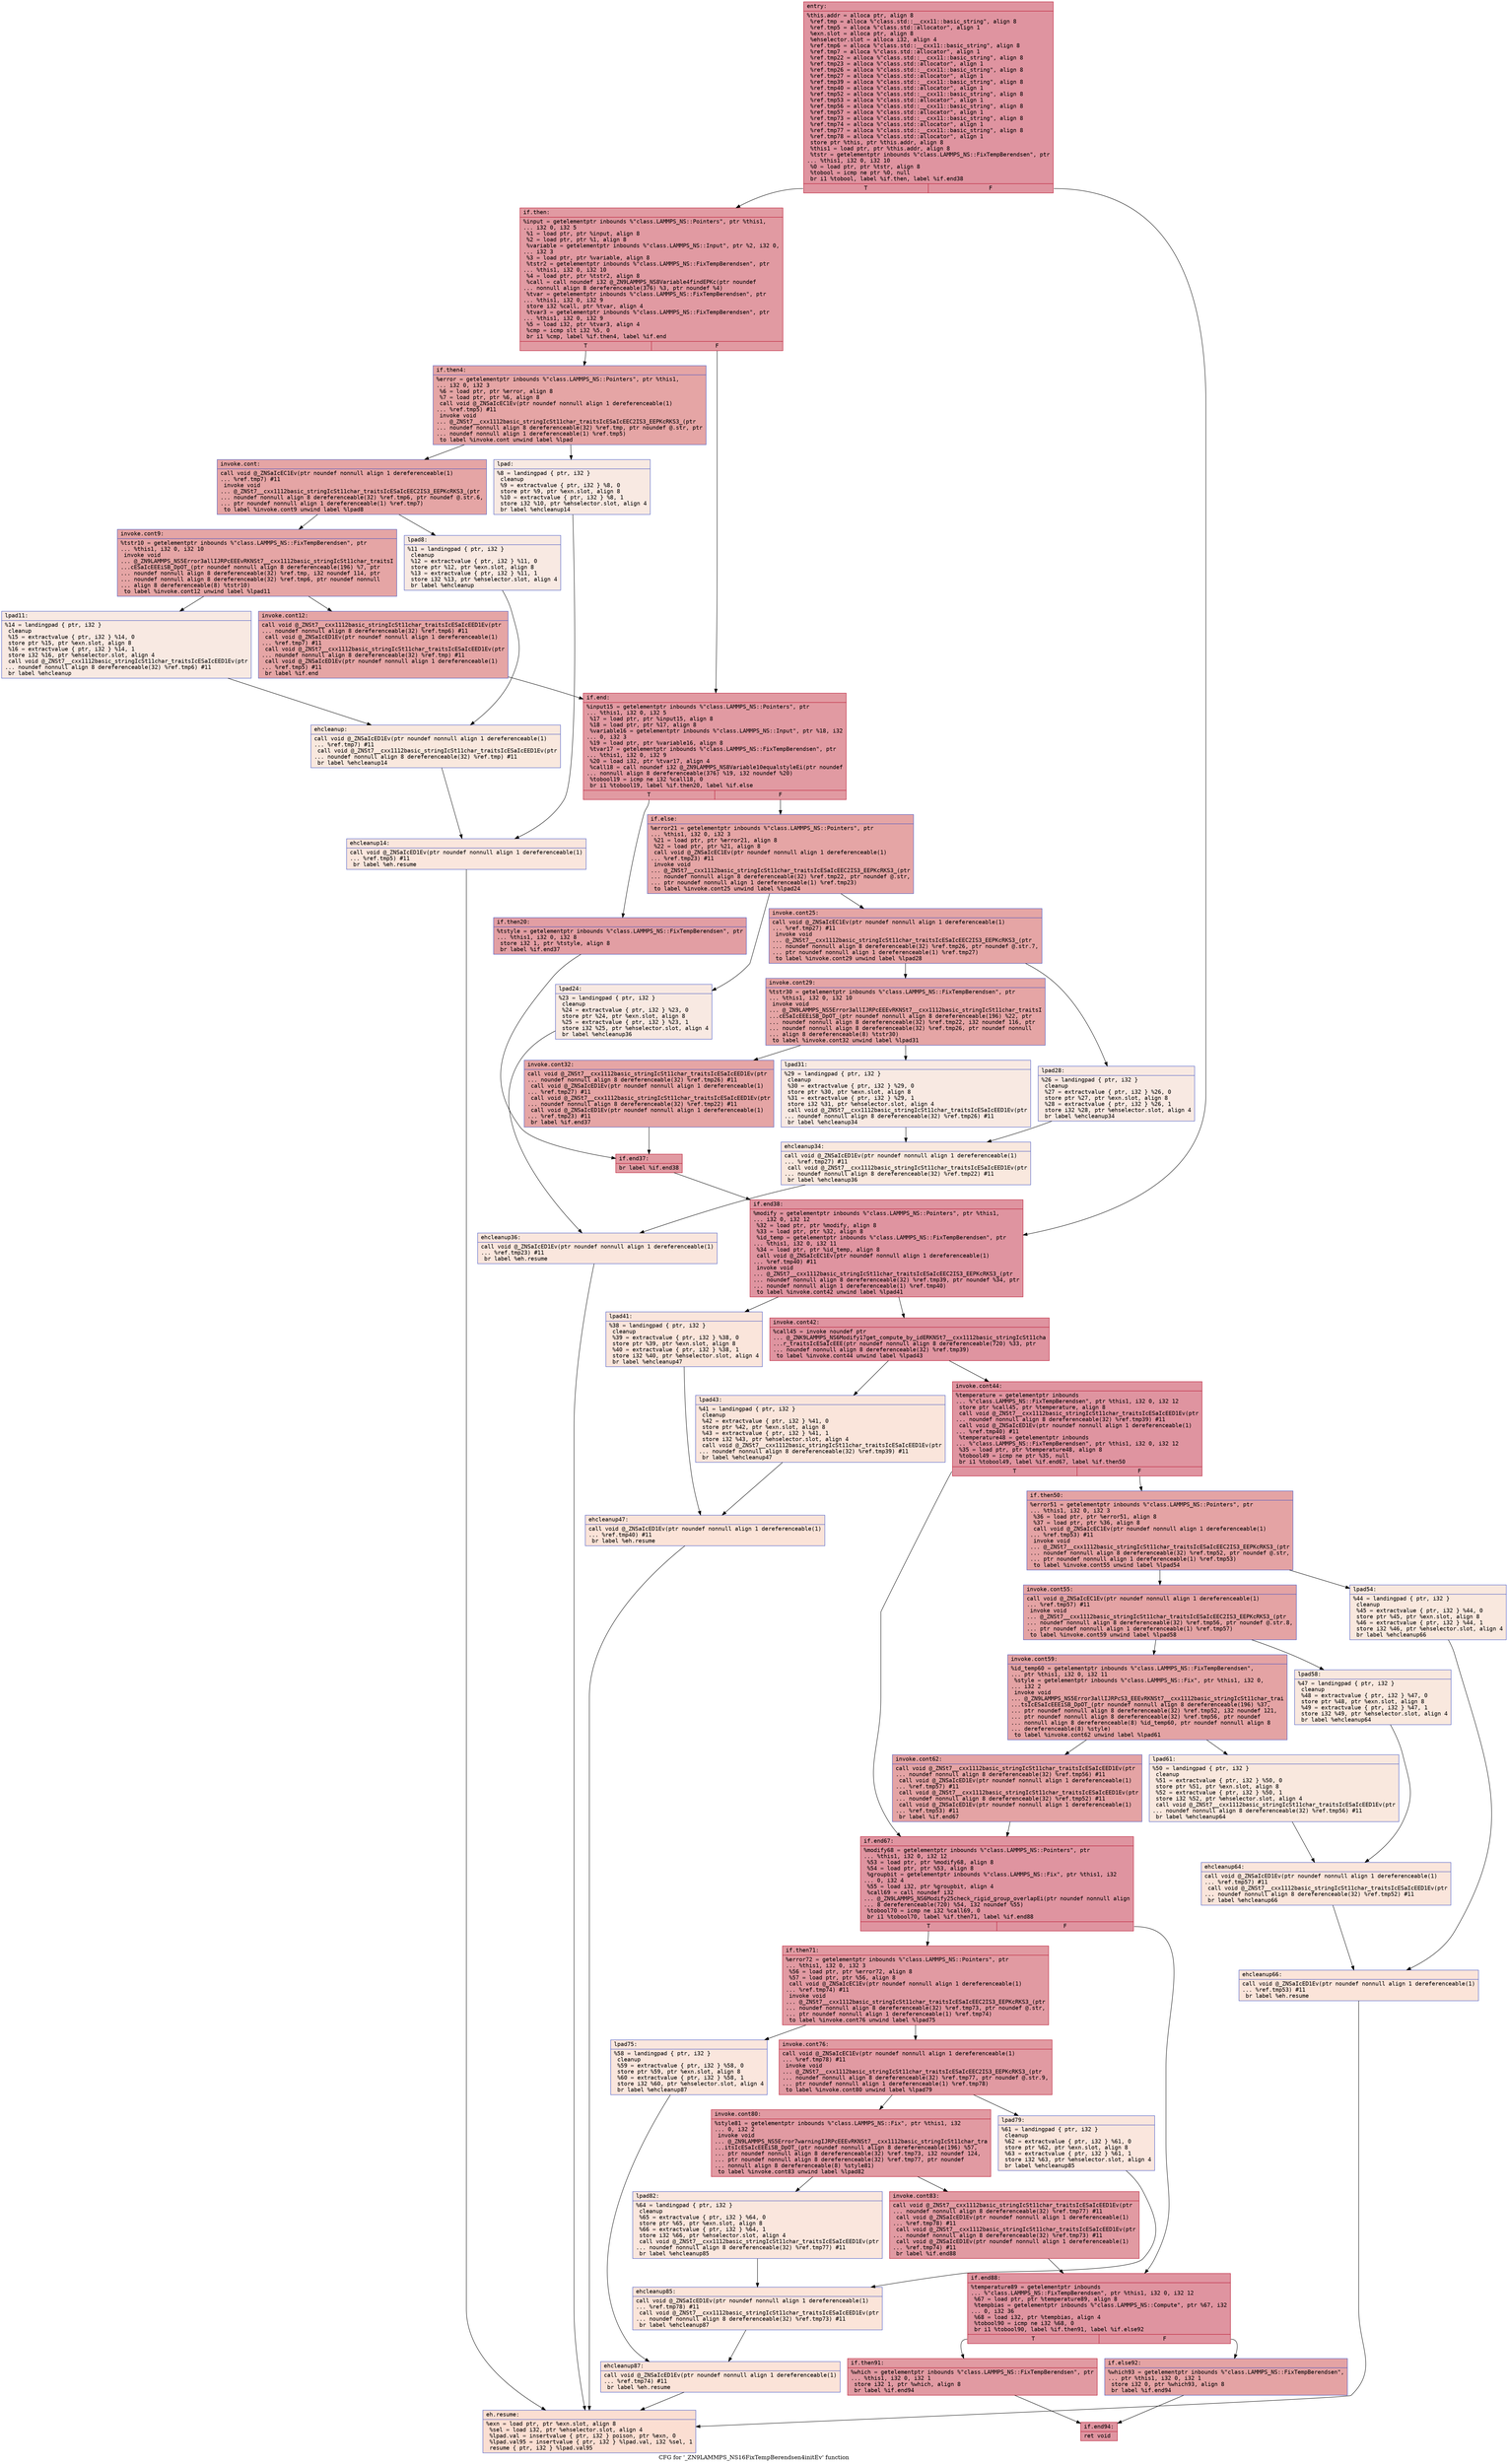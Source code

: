 digraph "CFG for '_ZN9LAMMPS_NS16FixTempBerendsen4initEv' function" {
	label="CFG for '_ZN9LAMMPS_NS16FixTempBerendsen4initEv' function";

	Node0x55e2c508ed20 [shape=record,color="#b70d28ff", style=filled, fillcolor="#b70d2870" fontname="Courier",label="{entry:\l|  %this.addr = alloca ptr, align 8\l  %ref.tmp = alloca %\"class.std::__cxx11::basic_string\", align 8\l  %ref.tmp5 = alloca %\"class.std::allocator\", align 1\l  %exn.slot = alloca ptr, align 8\l  %ehselector.slot = alloca i32, align 4\l  %ref.tmp6 = alloca %\"class.std::__cxx11::basic_string\", align 8\l  %ref.tmp7 = alloca %\"class.std::allocator\", align 1\l  %ref.tmp22 = alloca %\"class.std::__cxx11::basic_string\", align 8\l  %ref.tmp23 = alloca %\"class.std::allocator\", align 1\l  %ref.tmp26 = alloca %\"class.std::__cxx11::basic_string\", align 8\l  %ref.tmp27 = alloca %\"class.std::allocator\", align 1\l  %ref.tmp39 = alloca %\"class.std::__cxx11::basic_string\", align 8\l  %ref.tmp40 = alloca %\"class.std::allocator\", align 1\l  %ref.tmp52 = alloca %\"class.std::__cxx11::basic_string\", align 8\l  %ref.tmp53 = alloca %\"class.std::allocator\", align 1\l  %ref.tmp56 = alloca %\"class.std::__cxx11::basic_string\", align 8\l  %ref.tmp57 = alloca %\"class.std::allocator\", align 1\l  %ref.tmp73 = alloca %\"class.std::__cxx11::basic_string\", align 8\l  %ref.tmp74 = alloca %\"class.std::allocator\", align 1\l  %ref.tmp77 = alloca %\"class.std::__cxx11::basic_string\", align 8\l  %ref.tmp78 = alloca %\"class.std::allocator\", align 1\l  store ptr %this, ptr %this.addr, align 8\l  %this1 = load ptr, ptr %this.addr, align 8\l  %tstr = getelementptr inbounds %\"class.LAMMPS_NS::FixTempBerendsen\", ptr\l... %this1, i32 0, i32 10\l  %0 = load ptr, ptr %tstr, align 8\l  %tobool = icmp ne ptr %0, null\l  br i1 %tobool, label %if.then, label %if.end38\l|{<s0>T|<s1>F}}"];
	Node0x55e2c508ed20:s0 -> Node0x55e2c508f520[tooltip="entry -> if.then\nProbability 62.50%" ];
	Node0x55e2c508ed20:s1 -> Node0x55e2c50901b0[tooltip="entry -> if.end38\nProbability 37.50%" ];
	Node0x55e2c508f520 [shape=record,color="#b70d28ff", style=filled, fillcolor="#bb1b2c70" fontname="Courier",label="{if.then:\l|  %input = getelementptr inbounds %\"class.LAMMPS_NS::Pointers\", ptr %this1,\l... i32 0, i32 5\l  %1 = load ptr, ptr %input, align 8\l  %2 = load ptr, ptr %1, align 8\l  %variable = getelementptr inbounds %\"class.LAMMPS_NS::Input\", ptr %2, i32 0,\l... i32 3\l  %3 = load ptr, ptr %variable, align 8\l  %tstr2 = getelementptr inbounds %\"class.LAMMPS_NS::FixTempBerendsen\", ptr\l... %this1, i32 0, i32 10\l  %4 = load ptr, ptr %tstr2, align 8\l  %call = call noundef i32 @_ZN9LAMMPS_NS8Variable4findEPKc(ptr noundef\l... nonnull align 8 dereferenceable(376) %3, ptr noundef %4)\l  %tvar = getelementptr inbounds %\"class.LAMMPS_NS::FixTempBerendsen\", ptr\l... %this1, i32 0, i32 9\l  store i32 %call, ptr %tvar, align 4\l  %tvar3 = getelementptr inbounds %\"class.LAMMPS_NS::FixTempBerendsen\", ptr\l... %this1, i32 0, i32 9\l  %5 = load i32, ptr %tvar3, align 4\l  %cmp = icmp slt i32 %5, 0\l  br i1 %cmp, label %if.then4, label %if.end\l|{<s0>T|<s1>F}}"];
	Node0x55e2c508f520:s0 -> Node0x55e2c5091cf0[tooltip="if.then -> if.then4\nProbability 37.50%" ];
	Node0x55e2c508f520:s1 -> Node0x55e2c5091d70[tooltip="if.then -> if.end\nProbability 62.50%" ];
	Node0x55e2c5091cf0 [shape=record,color="#3d50c3ff", style=filled, fillcolor="#c5333470" fontname="Courier",label="{if.then4:\l|  %error = getelementptr inbounds %\"class.LAMMPS_NS::Pointers\", ptr %this1,\l... i32 0, i32 3\l  %6 = load ptr, ptr %error, align 8\l  %7 = load ptr, ptr %6, align 8\l  call void @_ZNSaIcEC1Ev(ptr noundef nonnull align 1 dereferenceable(1)\l... %ref.tmp5) #11\l  invoke void\l... @_ZNSt7__cxx1112basic_stringIcSt11char_traitsIcESaIcEEC2IS3_EEPKcRKS3_(ptr\l... noundef nonnull align 8 dereferenceable(32) %ref.tmp, ptr noundef @.str, ptr\l... noundef nonnull align 1 dereferenceable(1) %ref.tmp5)\l          to label %invoke.cont unwind label %lpad\l}"];
	Node0x55e2c5091cf0 -> Node0x55e2c50921f0[tooltip="if.then4 -> invoke.cont\nProbability 100.00%" ];
	Node0x55e2c5091cf0 -> Node0x55e2c5092270[tooltip="if.then4 -> lpad\nProbability 0.00%" ];
	Node0x55e2c50921f0 [shape=record,color="#3d50c3ff", style=filled, fillcolor="#c5333470" fontname="Courier",label="{invoke.cont:\l|  call void @_ZNSaIcEC1Ev(ptr noundef nonnull align 1 dereferenceable(1)\l... %ref.tmp7) #11\l  invoke void\l... @_ZNSt7__cxx1112basic_stringIcSt11char_traitsIcESaIcEEC2IS3_EEPKcRKS3_(ptr\l... noundef nonnull align 8 dereferenceable(32) %ref.tmp6, ptr noundef @.str.6,\l... ptr noundef nonnull align 1 dereferenceable(1) %ref.tmp7)\l          to label %invoke.cont9 unwind label %lpad8\l}"];
	Node0x55e2c50921f0 -> Node0x55e2c5092590[tooltip="invoke.cont -> invoke.cont9\nProbability 100.00%" ];
	Node0x55e2c50921f0 -> Node0x55e2c50925e0[tooltip="invoke.cont -> lpad8\nProbability 0.00%" ];
	Node0x55e2c5092590 [shape=record,color="#3d50c3ff", style=filled, fillcolor="#c5333470" fontname="Courier",label="{invoke.cont9:\l|  %tstr10 = getelementptr inbounds %\"class.LAMMPS_NS::FixTempBerendsen\", ptr\l... %this1, i32 0, i32 10\l  invoke void\l... @_ZN9LAMMPS_NS5Error3allIJRPcEEEvRKNSt7__cxx1112basic_stringIcSt11char_traitsI\l...cESaIcEEEiSB_DpOT_(ptr noundef nonnull align 8 dereferenceable(196) %7, ptr\l... noundef nonnull align 8 dereferenceable(32) %ref.tmp, i32 noundef 114, ptr\l... noundef nonnull align 8 dereferenceable(32) %ref.tmp6, ptr noundef nonnull\l... align 8 dereferenceable(8) %tstr10)\l          to label %invoke.cont12 unwind label %lpad11\l}"];
	Node0x55e2c5092590 -> Node0x55e2c5092540[tooltip="invoke.cont9 -> invoke.cont12\nProbability 100.00%" ];
	Node0x55e2c5092590 -> Node0x55e2c5092970[tooltip="invoke.cont9 -> lpad11\nProbability 0.00%" ];
	Node0x55e2c5092540 [shape=record,color="#3d50c3ff", style=filled, fillcolor="#c5333470" fontname="Courier",label="{invoke.cont12:\l|  call void @_ZNSt7__cxx1112basic_stringIcSt11char_traitsIcESaIcEED1Ev(ptr\l... noundef nonnull align 8 dereferenceable(32) %ref.tmp6) #11\l  call void @_ZNSaIcED1Ev(ptr noundef nonnull align 1 dereferenceable(1)\l... %ref.tmp7) #11\l  call void @_ZNSt7__cxx1112basic_stringIcSt11char_traitsIcESaIcEED1Ev(ptr\l... noundef nonnull align 8 dereferenceable(32) %ref.tmp) #11\l  call void @_ZNSaIcED1Ev(ptr noundef nonnull align 1 dereferenceable(1)\l... %ref.tmp5) #11\l  br label %if.end\l}"];
	Node0x55e2c5092540 -> Node0x55e2c5091d70[tooltip="invoke.cont12 -> if.end\nProbability 100.00%" ];
	Node0x55e2c5092270 [shape=record,color="#3d50c3ff", style=filled, fillcolor="#efcebd70" fontname="Courier",label="{lpad:\l|  %8 = landingpad \{ ptr, i32 \}\l          cleanup\l  %9 = extractvalue \{ ptr, i32 \} %8, 0\l  store ptr %9, ptr %exn.slot, align 8\l  %10 = extractvalue \{ ptr, i32 \} %8, 1\l  store i32 %10, ptr %ehselector.slot, align 4\l  br label %ehcleanup14\l}"];
	Node0x55e2c5092270 -> Node0x55e2c5093410[tooltip="lpad -> ehcleanup14\nProbability 100.00%" ];
	Node0x55e2c50925e0 [shape=record,color="#3d50c3ff", style=filled, fillcolor="#efcebd70" fontname="Courier",label="{lpad8:\l|  %11 = landingpad \{ ptr, i32 \}\l          cleanup\l  %12 = extractvalue \{ ptr, i32 \} %11, 0\l  store ptr %12, ptr %exn.slot, align 8\l  %13 = extractvalue \{ ptr, i32 \} %11, 1\l  store i32 %13, ptr %ehselector.slot, align 4\l  br label %ehcleanup\l}"];
	Node0x55e2c50925e0 -> Node0x55e2c5093780[tooltip="lpad8 -> ehcleanup\nProbability 100.00%" ];
	Node0x55e2c5092970 [shape=record,color="#3d50c3ff", style=filled, fillcolor="#efcebd70" fontname="Courier",label="{lpad11:\l|  %14 = landingpad \{ ptr, i32 \}\l          cleanup\l  %15 = extractvalue \{ ptr, i32 \} %14, 0\l  store ptr %15, ptr %exn.slot, align 8\l  %16 = extractvalue \{ ptr, i32 \} %14, 1\l  store i32 %16, ptr %ehselector.slot, align 4\l  call void @_ZNSt7__cxx1112basic_stringIcSt11char_traitsIcESaIcEED1Ev(ptr\l... noundef nonnull align 8 dereferenceable(32) %ref.tmp6) #11\l  br label %ehcleanup\l}"];
	Node0x55e2c5092970 -> Node0x55e2c5093780[tooltip="lpad11 -> ehcleanup\nProbability 100.00%" ];
	Node0x55e2c5093780 [shape=record,color="#3d50c3ff", style=filled, fillcolor="#f2cab570" fontname="Courier",label="{ehcleanup:\l|  call void @_ZNSaIcED1Ev(ptr noundef nonnull align 1 dereferenceable(1)\l... %ref.tmp7) #11\l  call void @_ZNSt7__cxx1112basic_stringIcSt11char_traitsIcESaIcEED1Ev(ptr\l... noundef nonnull align 8 dereferenceable(32) %ref.tmp) #11\l  br label %ehcleanup14\l}"];
	Node0x55e2c5093780 -> Node0x55e2c5093410[tooltip="ehcleanup -> ehcleanup14\nProbability 100.00%" ];
	Node0x55e2c5093410 [shape=record,color="#3d50c3ff", style=filled, fillcolor="#f3c7b170" fontname="Courier",label="{ehcleanup14:\l|  call void @_ZNSaIcED1Ev(ptr noundef nonnull align 1 dereferenceable(1)\l... %ref.tmp5) #11\l  br label %eh.resume\l}"];
	Node0x55e2c5093410 -> Node0x55e2c5094090[tooltip="ehcleanup14 -> eh.resume\nProbability 100.00%" ];
	Node0x55e2c5091d70 [shape=record,color="#b70d28ff", style=filled, fillcolor="#bb1b2c70" fontname="Courier",label="{if.end:\l|  %input15 = getelementptr inbounds %\"class.LAMMPS_NS::Pointers\", ptr\l... %this1, i32 0, i32 5\l  %17 = load ptr, ptr %input15, align 8\l  %18 = load ptr, ptr %17, align 8\l  %variable16 = getelementptr inbounds %\"class.LAMMPS_NS::Input\", ptr %18, i32\l... 0, i32 3\l  %19 = load ptr, ptr %variable16, align 8\l  %tvar17 = getelementptr inbounds %\"class.LAMMPS_NS::FixTempBerendsen\", ptr\l... %this1, i32 0, i32 9\l  %20 = load i32, ptr %tvar17, align 4\l  %call18 = call noundef i32 @_ZN9LAMMPS_NS8Variable10equalstyleEi(ptr noundef\l... nonnull align 8 dereferenceable(376) %19, i32 noundef %20)\l  %tobool19 = icmp ne i32 %call18, 0\l  br i1 %tobool19, label %if.then20, label %if.else\l|{<s0>T|<s1>F}}"];
	Node0x55e2c5091d70:s0 -> Node0x55e2c5094ec0[tooltip="if.end -> if.then20\nProbability 62.50%" ];
	Node0x55e2c5091d70:s1 -> Node0x55e2c5094f40[tooltip="if.end -> if.else\nProbability 37.50%" ];
	Node0x55e2c5094ec0 [shape=record,color="#3d50c3ff", style=filled, fillcolor="#be242e70" fontname="Courier",label="{if.then20:\l|  %tstyle = getelementptr inbounds %\"class.LAMMPS_NS::FixTempBerendsen\", ptr\l... %this1, i32 0, i32 8\l  store i32 1, ptr %tstyle, align 8\l  br label %if.end37\l}"];
	Node0x55e2c5094ec0 -> Node0x55e2c5095220[tooltip="if.then20 -> if.end37\nProbability 100.00%" ];
	Node0x55e2c5094f40 [shape=record,color="#3d50c3ff", style=filled, fillcolor="#c5333470" fontname="Courier",label="{if.else:\l|  %error21 = getelementptr inbounds %\"class.LAMMPS_NS::Pointers\", ptr\l... %this1, i32 0, i32 3\l  %21 = load ptr, ptr %error21, align 8\l  %22 = load ptr, ptr %21, align 8\l  call void @_ZNSaIcEC1Ev(ptr noundef nonnull align 1 dereferenceable(1)\l... %ref.tmp23) #11\l  invoke void\l... @_ZNSt7__cxx1112basic_stringIcSt11char_traitsIcESaIcEEC2IS3_EEPKcRKS3_(ptr\l... noundef nonnull align 8 dereferenceable(32) %ref.tmp22, ptr noundef @.str,\l... ptr noundef nonnull align 1 dereferenceable(1) %ref.tmp23)\l          to label %invoke.cont25 unwind label %lpad24\l}"];
	Node0x55e2c5094f40 -> Node0x55e2c5095670[tooltip="if.else -> invoke.cont25\nProbability 100.00%" ];
	Node0x55e2c5094f40 -> Node0x55e2c50956f0[tooltip="if.else -> lpad24\nProbability 0.00%" ];
	Node0x55e2c5095670 [shape=record,color="#3d50c3ff", style=filled, fillcolor="#c5333470" fontname="Courier",label="{invoke.cont25:\l|  call void @_ZNSaIcEC1Ev(ptr noundef nonnull align 1 dereferenceable(1)\l... %ref.tmp27) #11\l  invoke void\l... @_ZNSt7__cxx1112basic_stringIcSt11char_traitsIcESaIcEEC2IS3_EEPKcRKS3_(ptr\l... noundef nonnull align 8 dereferenceable(32) %ref.tmp26, ptr noundef @.str.7,\l... ptr noundef nonnull align 1 dereferenceable(1) %ref.tmp27)\l          to label %invoke.cont29 unwind label %lpad28\l}"];
	Node0x55e2c5095670 -> Node0x55e2c5095a70[tooltip="invoke.cont25 -> invoke.cont29\nProbability 100.00%" ];
	Node0x55e2c5095670 -> Node0x55e2c5095ac0[tooltip="invoke.cont25 -> lpad28\nProbability 0.00%" ];
	Node0x55e2c5095a70 [shape=record,color="#3d50c3ff", style=filled, fillcolor="#c5333470" fontname="Courier",label="{invoke.cont29:\l|  %tstr30 = getelementptr inbounds %\"class.LAMMPS_NS::FixTempBerendsen\", ptr\l... %this1, i32 0, i32 10\l  invoke void\l... @_ZN9LAMMPS_NS5Error3allIJRPcEEEvRKNSt7__cxx1112basic_stringIcSt11char_traitsI\l...cESaIcEEEiSB_DpOT_(ptr noundef nonnull align 8 dereferenceable(196) %22, ptr\l... noundef nonnull align 8 dereferenceable(32) %ref.tmp22, i32 noundef 116, ptr\l... noundef nonnull align 8 dereferenceable(32) %ref.tmp26, ptr noundef nonnull\l... align 8 dereferenceable(8) %tstr30)\l          to label %invoke.cont32 unwind label %lpad31\l}"];
	Node0x55e2c5095a70 -> Node0x55e2c5095a20[tooltip="invoke.cont29 -> invoke.cont32\nProbability 100.00%" ];
	Node0x55e2c5095a70 -> Node0x55e2c5095eb0[tooltip="invoke.cont29 -> lpad31\nProbability 0.00%" ];
	Node0x55e2c5095a20 [shape=record,color="#3d50c3ff", style=filled, fillcolor="#c5333470" fontname="Courier",label="{invoke.cont32:\l|  call void @_ZNSt7__cxx1112basic_stringIcSt11char_traitsIcESaIcEED1Ev(ptr\l... noundef nonnull align 8 dereferenceable(32) %ref.tmp26) #11\l  call void @_ZNSaIcED1Ev(ptr noundef nonnull align 1 dereferenceable(1)\l... %ref.tmp27) #11\l  call void @_ZNSt7__cxx1112basic_stringIcSt11char_traitsIcESaIcEED1Ev(ptr\l... noundef nonnull align 8 dereferenceable(32) %ref.tmp22) #11\l  call void @_ZNSaIcED1Ev(ptr noundef nonnull align 1 dereferenceable(1)\l... %ref.tmp23) #11\l  br label %if.end37\l}"];
	Node0x55e2c5095a20 -> Node0x55e2c5095220[tooltip="invoke.cont32 -> if.end37\nProbability 100.00%" ];
	Node0x55e2c50956f0 [shape=record,color="#3d50c3ff", style=filled, fillcolor="#efcebd70" fontname="Courier",label="{lpad24:\l|  %23 = landingpad \{ ptr, i32 \}\l          cleanup\l  %24 = extractvalue \{ ptr, i32 \} %23, 0\l  store ptr %24, ptr %exn.slot, align 8\l  %25 = extractvalue \{ ptr, i32 \} %23, 1\l  store i32 %25, ptr %ehselector.slot, align 4\l  br label %ehcleanup36\l}"];
	Node0x55e2c50956f0 -> Node0x55e2c5096870[tooltip="lpad24 -> ehcleanup36\nProbability 100.00%" ];
	Node0x55e2c5095ac0 [shape=record,color="#3d50c3ff", style=filled, fillcolor="#efcebd70" fontname="Courier",label="{lpad28:\l|  %26 = landingpad \{ ptr, i32 \}\l          cleanup\l  %27 = extractvalue \{ ptr, i32 \} %26, 0\l  store ptr %27, ptr %exn.slot, align 8\l  %28 = extractvalue \{ ptr, i32 \} %26, 1\l  store i32 %28, ptr %ehselector.slot, align 4\l  br label %ehcleanup34\l}"];
	Node0x55e2c5095ac0 -> Node0x55e2c5096b70[tooltip="lpad28 -> ehcleanup34\nProbability 100.00%" ];
	Node0x55e2c5095eb0 [shape=record,color="#3d50c3ff", style=filled, fillcolor="#efcebd70" fontname="Courier",label="{lpad31:\l|  %29 = landingpad \{ ptr, i32 \}\l          cleanup\l  %30 = extractvalue \{ ptr, i32 \} %29, 0\l  store ptr %30, ptr %exn.slot, align 8\l  %31 = extractvalue \{ ptr, i32 \} %29, 1\l  store i32 %31, ptr %ehselector.slot, align 4\l  call void @_ZNSt7__cxx1112basic_stringIcSt11char_traitsIcESaIcEED1Ev(ptr\l... noundef nonnull align 8 dereferenceable(32) %ref.tmp26) #11\l  br label %ehcleanup34\l}"];
	Node0x55e2c5095eb0 -> Node0x55e2c5096b70[tooltip="lpad31 -> ehcleanup34\nProbability 100.00%" ];
	Node0x55e2c5096b70 [shape=record,color="#3d50c3ff", style=filled, fillcolor="#f2cab570" fontname="Courier",label="{ehcleanup34:\l|  call void @_ZNSaIcED1Ev(ptr noundef nonnull align 1 dereferenceable(1)\l... %ref.tmp27) #11\l  call void @_ZNSt7__cxx1112basic_stringIcSt11char_traitsIcESaIcEED1Ev(ptr\l... noundef nonnull align 8 dereferenceable(32) %ref.tmp22) #11\l  br label %ehcleanup36\l}"];
	Node0x55e2c5096b70 -> Node0x55e2c5096870[tooltip="ehcleanup34 -> ehcleanup36\nProbability 100.00%" ];
	Node0x55e2c5096870 [shape=record,color="#3d50c3ff", style=filled, fillcolor="#f3c7b170" fontname="Courier",label="{ehcleanup36:\l|  call void @_ZNSaIcED1Ev(ptr noundef nonnull align 1 dereferenceable(1)\l... %ref.tmp23) #11\l  br label %eh.resume\l}"];
	Node0x55e2c5096870 -> Node0x55e2c5094090[tooltip="ehcleanup36 -> eh.resume\nProbability 100.00%" ];
	Node0x55e2c5095220 [shape=record,color="#b70d28ff", style=filled, fillcolor="#bb1b2c70" fontname="Courier",label="{if.end37:\l|  br label %if.end38\l}"];
	Node0x55e2c5095220 -> Node0x55e2c50901b0[tooltip="if.end37 -> if.end38\nProbability 100.00%" ];
	Node0x55e2c50901b0 [shape=record,color="#b70d28ff", style=filled, fillcolor="#b70d2870" fontname="Courier",label="{if.end38:\l|  %modify = getelementptr inbounds %\"class.LAMMPS_NS::Pointers\", ptr %this1,\l... i32 0, i32 12\l  %32 = load ptr, ptr %modify, align 8\l  %33 = load ptr, ptr %32, align 8\l  %id_temp = getelementptr inbounds %\"class.LAMMPS_NS::FixTempBerendsen\", ptr\l... %this1, i32 0, i32 11\l  %34 = load ptr, ptr %id_temp, align 8\l  call void @_ZNSaIcEC1Ev(ptr noundef nonnull align 1 dereferenceable(1)\l... %ref.tmp40) #11\l  invoke void\l... @_ZNSt7__cxx1112basic_stringIcSt11char_traitsIcESaIcEEC2IS3_EEPKcRKS3_(ptr\l... noundef nonnull align 8 dereferenceable(32) %ref.tmp39, ptr noundef %34, ptr\l... noundef nonnull align 1 dereferenceable(1) %ref.tmp40)\l          to label %invoke.cont42 unwind label %lpad41\l}"];
	Node0x55e2c50901b0 -> Node0x55e2c5082220[tooltip="if.end38 -> invoke.cont42\nProbability 100.00%" ];
	Node0x55e2c50901b0 -> Node0x55e2c5082270[tooltip="if.end38 -> lpad41\nProbability 0.00%" ];
	Node0x55e2c5082220 [shape=record,color="#b70d28ff", style=filled, fillcolor="#b70d2870" fontname="Courier",label="{invoke.cont42:\l|  %call45 = invoke noundef ptr\l... @_ZNK9LAMMPS_NS6Modify17get_compute_by_idERKNSt7__cxx1112basic_stringIcSt11cha\l...r_traitsIcESaIcEEE(ptr noundef nonnull align 8 dereferenceable(720) %33, ptr\l... noundef nonnull align 8 dereferenceable(32) %ref.tmp39)\l          to label %invoke.cont44 unwind label %lpad43\l}"];
	Node0x55e2c5082220 -> Node0x55e2c50821d0[tooltip="invoke.cont42 -> invoke.cont44\nProbability 100.00%" ];
	Node0x55e2c5082220 -> Node0x55e2c5082510[tooltip="invoke.cont42 -> lpad43\nProbability 0.00%" ];
	Node0x55e2c50821d0 [shape=record,color="#b70d28ff", style=filled, fillcolor="#b70d2870" fontname="Courier",label="{invoke.cont44:\l|  %temperature = getelementptr inbounds\l... %\"class.LAMMPS_NS::FixTempBerendsen\", ptr %this1, i32 0, i32 12\l  store ptr %call45, ptr %temperature, align 8\l  call void @_ZNSt7__cxx1112basic_stringIcSt11char_traitsIcESaIcEED1Ev(ptr\l... noundef nonnull align 8 dereferenceable(32) %ref.tmp39) #11\l  call void @_ZNSaIcED1Ev(ptr noundef nonnull align 1 dereferenceable(1)\l... %ref.tmp40) #11\l  %temperature48 = getelementptr inbounds\l... %\"class.LAMMPS_NS::FixTempBerendsen\", ptr %this1, i32 0, i32 12\l  %35 = load ptr, ptr %temperature48, align 8\l  %tobool49 = icmp ne ptr %35, null\l  br i1 %tobool49, label %if.end67, label %if.then50\l|{<s0>T|<s1>F}}"];
	Node0x55e2c50821d0:s0 -> Node0x55e2c5082da0[tooltip="invoke.cont44 -> if.end67\nProbability 62.50%" ];
	Node0x55e2c50821d0:s1 -> Node0x55e2c5082e20[tooltip="invoke.cont44 -> if.then50\nProbability 37.50%" ];
	Node0x55e2c5082e20 [shape=record,color="#3d50c3ff", style=filled, fillcolor="#c32e3170" fontname="Courier",label="{if.then50:\l|  %error51 = getelementptr inbounds %\"class.LAMMPS_NS::Pointers\", ptr\l... %this1, i32 0, i32 3\l  %36 = load ptr, ptr %error51, align 8\l  %37 = load ptr, ptr %36, align 8\l  call void @_ZNSaIcEC1Ev(ptr noundef nonnull align 1 dereferenceable(1)\l... %ref.tmp53) #11\l  invoke void\l... @_ZNSt7__cxx1112basic_stringIcSt11char_traitsIcESaIcEEC2IS3_EEPKcRKS3_(ptr\l... noundef nonnull align 8 dereferenceable(32) %ref.tmp52, ptr noundef @.str,\l... ptr noundef nonnull align 1 dereferenceable(1) %ref.tmp53)\l          to label %invoke.cont55 unwind label %lpad54\l}"];
	Node0x55e2c5082e20 -> Node0x55e2c50832f0[tooltip="if.then50 -> invoke.cont55\nProbability 100.00%" ];
	Node0x55e2c5082e20 -> Node0x55e2c5083370[tooltip="if.then50 -> lpad54\nProbability 0.00%" ];
	Node0x55e2c50832f0 [shape=record,color="#3d50c3ff", style=filled, fillcolor="#c32e3170" fontname="Courier",label="{invoke.cont55:\l|  call void @_ZNSaIcEC1Ev(ptr noundef nonnull align 1 dereferenceable(1)\l... %ref.tmp57) #11\l  invoke void\l... @_ZNSt7__cxx1112basic_stringIcSt11char_traitsIcESaIcEEC2IS3_EEPKcRKS3_(ptr\l... noundef nonnull align 8 dereferenceable(32) %ref.tmp56, ptr noundef @.str.8,\l... ptr noundef nonnull align 1 dereferenceable(1) %ref.tmp57)\l          to label %invoke.cont59 unwind label %lpad58\l}"];
	Node0x55e2c50832f0 -> Node0x55e2c509aed0[tooltip="invoke.cont55 -> invoke.cont59\nProbability 100.00%" ];
	Node0x55e2c50832f0 -> Node0x55e2c509af20[tooltip="invoke.cont55 -> lpad58\nProbability 0.00%" ];
	Node0x55e2c509aed0 [shape=record,color="#3d50c3ff", style=filled, fillcolor="#c32e3170" fontname="Courier",label="{invoke.cont59:\l|  %id_temp60 = getelementptr inbounds %\"class.LAMMPS_NS::FixTempBerendsen\",\l... ptr %this1, i32 0, i32 11\l  %style = getelementptr inbounds %\"class.LAMMPS_NS::Fix\", ptr %this1, i32 0,\l... i32 2\l  invoke void\l... @_ZN9LAMMPS_NS5Error3allIJRPcS3_EEEvRKNSt7__cxx1112basic_stringIcSt11char_trai\l...tsIcESaIcEEEiSB_DpOT_(ptr noundef nonnull align 8 dereferenceable(196) %37,\l... ptr noundef nonnull align 8 dereferenceable(32) %ref.tmp52, i32 noundef 121,\l... ptr noundef nonnull align 8 dereferenceable(32) %ref.tmp56, ptr noundef\l... nonnull align 8 dereferenceable(8) %id_temp60, ptr noundef nonnull align 8\l... dereferenceable(8) %style)\l          to label %invoke.cont62 unwind label %lpad61\l}"];
	Node0x55e2c509aed0 -> Node0x55e2c509ae80[tooltip="invoke.cont59 -> invoke.cont62\nProbability 100.00%" ];
	Node0x55e2c509aed0 -> Node0x55e2c509b390[tooltip="invoke.cont59 -> lpad61\nProbability 0.00%" ];
	Node0x55e2c509ae80 [shape=record,color="#3d50c3ff", style=filled, fillcolor="#c32e3170" fontname="Courier",label="{invoke.cont62:\l|  call void @_ZNSt7__cxx1112basic_stringIcSt11char_traitsIcESaIcEED1Ev(ptr\l... noundef nonnull align 8 dereferenceable(32) %ref.tmp56) #11\l  call void @_ZNSaIcED1Ev(ptr noundef nonnull align 1 dereferenceable(1)\l... %ref.tmp57) #11\l  call void @_ZNSt7__cxx1112basic_stringIcSt11char_traitsIcESaIcEED1Ev(ptr\l... noundef nonnull align 8 dereferenceable(32) %ref.tmp52) #11\l  call void @_ZNSaIcED1Ev(ptr noundef nonnull align 1 dereferenceable(1)\l... %ref.tmp53) #11\l  br label %if.end67\l}"];
	Node0x55e2c509ae80 -> Node0x55e2c5082da0[tooltip="invoke.cont62 -> if.end67\nProbability 100.00%" ];
	Node0x55e2c5082270 [shape=record,color="#3d50c3ff", style=filled, fillcolor="#f4c5ad70" fontname="Courier",label="{lpad41:\l|  %38 = landingpad \{ ptr, i32 \}\l          cleanup\l  %39 = extractvalue \{ ptr, i32 \} %38, 0\l  store ptr %39, ptr %exn.slot, align 8\l  %40 = extractvalue \{ ptr, i32 \} %38, 1\l  store i32 %40, ptr %ehselector.slot, align 4\l  br label %ehcleanup47\l}"];
	Node0x55e2c5082270 -> Node0x55e2c509be50[tooltip="lpad41 -> ehcleanup47\nProbability 100.00%" ];
	Node0x55e2c5082510 [shape=record,color="#3d50c3ff", style=filled, fillcolor="#f4c5ad70" fontname="Courier",label="{lpad43:\l|  %41 = landingpad \{ ptr, i32 \}\l          cleanup\l  %42 = extractvalue \{ ptr, i32 \} %41, 0\l  store ptr %42, ptr %exn.slot, align 8\l  %43 = extractvalue \{ ptr, i32 \} %41, 1\l  store i32 %43, ptr %ehselector.slot, align 4\l  call void @_ZNSt7__cxx1112basic_stringIcSt11char_traitsIcESaIcEED1Ev(ptr\l... noundef nonnull align 8 dereferenceable(32) %ref.tmp39) #11\l  br label %ehcleanup47\l}"];
	Node0x55e2c5082510 -> Node0x55e2c509be50[tooltip="lpad43 -> ehcleanup47\nProbability 100.00%" ];
	Node0x55e2c509be50 [shape=record,color="#3d50c3ff", style=filled, fillcolor="#f6bfa670" fontname="Courier",label="{ehcleanup47:\l|  call void @_ZNSaIcED1Ev(ptr noundef nonnull align 1 dereferenceable(1)\l... %ref.tmp40) #11\l  br label %eh.resume\l}"];
	Node0x55e2c509be50 -> Node0x55e2c5094090[tooltip="ehcleanup47 -> eh.resume\nProbability 100.00%" ];
	Node0x55e2c5083370 [shape=record,color="#3d50c3ff", style=filled, fillcolor="#f2cab570" fontname="Courier",label="{lpad54:\l|  %44 = landingpad \{ ptr, i32 \}\l          cleanup\l  %45 = extractvalue \{ ptr, i32 \} %44, 0\l  store ptr %45, ptr %exn.slot, align 8\l  %46 = extractvalue \{ ptr, i32 \} %44, 1\l  store i32 %46, ptr %ehselector.slot, align 4\l  br label %ehcleanup66\l}"];
	Node0x55e2c5083370 -> Node0x55e2c509c740[tooltip="lpad54 -> ehcleanup66\nProbability 100.00%" ];
	Node0x55e2c509af20 [shape=record,color="#3d50c3ff", style=filled, fillcolor="#f2cab570" fontname="Courier",label="{lpad58:\l|  %47 = landingpad \{ ptr, i32 \}\l          cleanup\l  %48 = extractvalue \{ ptr, i32 \} %47, 0\l  store ptr %48, ptr %exn.slot, align 8\l  %49 = extractvalue \{ ptr, i32 \} %47, 1\l  store i32 %49, ptr %ehselector.slot, align 4\l  br label %ehcleanup64\l}"];
	Node0x55e2c509af20 -> Node0x55e2c509d2c0[tooltip="lpad58 -> ehcleanup64\nProbability 100.00%" ];
	Node0x55e2c509b390 [shape=record,color="#3d50c3ff", style=filled, fillcolor="#f2cab570" fontname="Courier",label="{lpad61:\l|  %50 = landingpad \{ ptr, i32 \}\l          cleanup\l  %51 = extractvalue \{ ptr, i32 \} %50, 0\l  store ptr %51, ptr %exn.slot, align 8\l  %52 = extractvalue \{ ptr, i32 \} %50, 1\l  store i32 %52, ptr %ehselector.slot, align 4\l  call void @_ZNSt7__cxx1112basic_stringIcSt11char_traitsIcESaIcEED1Ev(ptr\l... noundef nonnull align 8 dereferenceable(32) %ref.tmp56) #11\l  br label %ehcleanup64\l}"];
	Node0x55e2c509b390 -> Node0x55e2c509d2c0[tooltip="lpad61 -> ehcleanup64\nProbability 100.00%" ];
	Node0x55e2c509d2c0 [shape=record,color="#3d50c3ff", style=filled, fillcolor="#f4c5ad70" fontname="Courier",label="{ehcleanup64:\l|  call void @_ZNSaIcED1Ev(ptr noundef nonnull align 1 dereferenceable(1)\l... %ref.tmp57) #11\l  call void @_ZNSt7__cxx1112basic_stringIcSt11char_traitsIcESaIcEED1Ev(ptr\l... noundef nonnull align 8 dereferenceable(32) %ref.tmp52) #11\l  br label %ehcleanup66\l}"];
	Node0x55e2c509d2c0 -> Node0x55e2c509c740[tooltip="ehcleanup64 -> ehcleanup66\nProbability 100.00%" ];
	Node0x55e2c509c740 [shape=record,color="#3d50c3ff", style=filled, fillcolor="#f5c1a970" fontname="Courier",label="{ehcleanup66:\l|  call void @_ZNSaIcED1Ev(ptr noundef nonnull align 1 dereferenceable(1)\l... %ref.tmp53) #11\l  br label %eh.resume\l}"];
	Node0x55e2c509c740 -> Node0x55e2c5094090[tooltip="ehcleanup66 -> eh.resume\nProbability 100.00%" ];
	Node0x55e2c5082da0 [shape=record,color="#b70d28ff", style=filled, fillcolor="#b70d2870" fontname="Courier",label="{if.end67:\l|  %modify68 = getelementptr inbounds %\"class.LAMMPS_NS::Pointers\", ptr\l... %this1, i32 0, i32 12\l  %53 = load ptr, ptr %modify68, align 8\l  %54 = load ptr, ptr %53, align 8\l  %groupbit = getelementptr inbounds %\"class.LAMMPS_NS::Fix\", ptr %this1, i32\l... 0, i32 4\l  %55 = load i32, ptr %groupbit, align 4\l  %call69 = call noundef i32\l... @_ZN9LAMMPS_NS6Modify25check_rigid_group_overlapEi(ptr noundef nonnull align\l... 8 dereferenceable(720) %54, i32 noundef %55)\l  %tobool70 = icmp ne i32 %call69, 0\l  br i1 %tobool70, label %if.then71, label %if.end88\l|{<s0>T|<s1>F}}"];
	Node0x55e2c5082da0:s0 -> Node0x55e2c509e220[tooltip="if.end67 -> if.then71\nProbability 62.50%" ];
	Node0x55e2c5082da0:s1 -> Node0x55e2c509e2a0[tooltip="if.end67 -> if.end88\nProbability 37.50%" ];
	Node0x55e2c509e220 [shape=record,color="#b70d28ff", style=filled, fillcolor="#bb1b2c70" fontname="Courier",label="{if.then71:\l|  %error72 = getelementptr inbounds %\"class.LAMMPS_NS::Pointers\", ptr\l... %this1, i32 0, i32 3\l  %56 = load ptr, ptr %error72, align 8\l  %57 = load ptr, ptr %56, align 8\l  call void @_ZNSaIcEC1Ev(ptr noundef nonnull align 1 dereferenceable(1)\l... %ref.tmp74) #11\l  invoke void\l... @_ZNSt7__cxx1112basic_stringIcSt11char_traitsIcESaIcEEC2IS3_EEPKcRKS3_(ptr\l... noundef nonnull align 8 dereferenceable(32) %ref.tmp73, ptr noundef @.str,\l... ptr noundef nonnull align 1 dereferenceable(1) %ref.tmp74)\l          to label %invoke.cont76 unwind label %lpad75\l}"];
	Node0x55e2c509e220 -> Node0x55e2c5094600[tooltip="if.then71 -> invoke.cont76\nProbability 100.00%" ];
	Node0x55e2c509e220 -> Node0x55e2c5094680[tooltip="if.then71 -> lpad75\nProbability 0.00%" ];
	Node0x55e2c5094600 [shape=record,color="#b70d28ff", style=filled, fillcolor="#bb1b2c70" fontname="Courier",label="{invoke.cont76:\l|  call void @_ZNSaIcEC1Ev(ptr noundef nonnull align 1 dereferenceable(1)\l... %ref.tmp78) #11\l  invoke void\l... @_ZNSt7__cxx1112basic_stringIcSt11char_traitsIcESaIcEEC2IS3_EEPKcRKS3_(ptr\l... noundef nonnull align 8 dereferenceable(32) %ref.tmp77, ptr noundef @.str.9,\l... ptr noundef nonnull align 1 dereferenceable(1) %ref.tmp78)\l          to label %invoke.cont80 unwind label %lpad79\l}"];
	Node0x55e2c5094600 -> Node0x55e2c509f150[tooltip="invoke.cont76 -> invoke.cont80\nProbability 100.00%" ];
	Node0x55e2c5094600 -> Node0x55e2c509f1a0[tooltip="invoke.cont76 -> lpad79\nProbability 0.00%" ];
	Node0x55e2c509f150 [shape=record,color="#b70d28ff", style=filled, fillcolor="#bb1b2c70" fontname="Courier",label="{invoke.cont80:\l|  %style81 = getelementptr inbounds %\"class.LAMMPS_NS::Fix\", ptr %this1, i32\l... 0, i32 2\l  invoke void\l... @_ZN9LAMMPS_NS5Error7warningIJRPcEEEvRKNSt7__cxx1112basic_stringIcSt11char_tra\l...itsIcESaIcEEEiSB_DpOT_(ptr noundef nonnull align 8 dereferenceable(196) %57,\l... ptr noundef nonnull align 8 dereferenceable(32) %ref.tmp73, i32 noundef 124,\l... ptr noundef nonnull align 8 dereferenceable(32) %ref.tmp77, ptr noundef\l... nonnull align 8 dereferenceable(8) %style81)\l          to label %invoke.cont83 unwind label %lpad82\l}"];
	Node0x55e2c509f150 -> Node0x55e2c509f100[tooltip="invoke.cont80 -> invoke.cont83\nProbability 100.00%" ];
	Node0x55e2c509f150 -> Node0x55e2c509f550[tooltip="invoke.cont80 -> lpad82\nProbability 0.00%" ];
	Node0x55e2c509f100 [shape=record,color="#b70d28ff", style=filled, fillcolor="#bb1b2c70" fontname="Courier",label="{invoke.cont83:\l|  call void @_ZNSt7__cxx1112basic_stringIcSt11char_traitsIcESaIcEED1Ev(ptr\l... noundef nonnull align 8 dereferenceable(32) %ref.tmp77) #11\l  call void @_ZNSaIcED1Ev(ptr noundef nonnull align 1 dereferenceable(1)\l... %ref.tmp78) #11\l  call void @_ZNSt7__cxx1112basic_stringIcSt11char_traitsIcESaIcEED1Ev(ptr\l... noundef nonnull align 8 dereferenceable(32) %ref.tmp73) #11\l  call void @_ZNSaIcED1Ev(ptr noundef nonnull align 1 dereferenceable(1)\l... %ref.tmp74) #11\l  br label %if.end88\l}"];
	Node0x55e2c509f100 -> Node0x55e2c509e2a0[tooltip="invoke.cont83 -> if.end88\nProbability 100.00%" ];
	Node0x55e2c5094680 [shape=record,color="#3d50c3ff", style=filled, fillcolor="#f3c7b170" fontname="Courier",label="{lpad75:\l|  %58 = landingpad \{ ptr, i32 \}\l          cleanup\l  %59 = extractvalue \{ ptr, i32 \} %58, 0\l  store ptr %59, ptr %exn.slot, align 8\l  %60 = extractvalue \{ ptr, i32 \} %58, 1\l  store i32 %60, ptr %ehselector.slot, align 4\l  br label %ehcleanup87\l}"];
	Node0x55e2c5094680 -> Node0x55e2c509fff0[tooltip="lpad75 -> ehcleanup87\nProbability 100.00%" ];
	Node0x55e2c509f1a0 [shape=record,color="#3d50c3ff", style=filled, fillcolor="#f3c7b170" fontname="Courier",label="{lpad79:\l|  %61 = landingpad \{ ptr, i32 \}\l          cleanup\l  %62 = extractvalue \{ ptr, i32 \} %61, 0\l  store ptr %62, ptr %exn.slot, align 8\l  %63 = extractvalue \{ ptr, i32 \} %61, 1\l  store i32 %63, ptr %ehselector.slot, align 4\l  br label %ehcleanup85\l}"];
	Node0x55e2c509f1a0 -> Node0x55e2c50a0360[tooltip="lpad79 -> ehcleanup85\nProbability 100.00%" ];
	Node0x55e2c509f550 [shape=record,color="#3d50c3ff", style=filled, fillcolor="#f3c7b170" fontname="Courier",label="{lpad82:\l|  %64 = landingpad \{ ptr, i32 \}\l          cleanup\l  %65 = extractvalue \{ ptr, i32 \} %64, 0\l  store ptr %65, ptr %exn.slot, align 8\l  %66 = extractvalue \{ ptr, i32 \} %64, 1\l  store i32 %66, ptr %ehselector.slot, align 4\l  call void @_ZNSt7__cxx1112basic_stringIcSt11char_traitsIcESaIcEED1Ev(ptr\l... noundef nonnull align 8 dereferenceable(32) %ref.tmp77) #11\l  br label %ehcleanup85\l}"];
	Node0x55e2c509f550 -> Node0x55e2c50a0360[tooltip="lpad82 -> ehcleanup85\nProbability 100.00%" ];
	Node0x55e2c50a0360 [shape=record,color="#3d50c3ff", style=filled, fillcolor="#f5c1a970" fontname="Courier",label="{ehcleanup85:\l|  call void @_ZNSaIcED1Ev(ptr noundef nonnull align 1 dereferenceable(1)\l... %ref.tmp78) #11\l  call void @_ZNSt7__cxx1112basic_stringIcSt11char_traitsIcESaIcEED1Ev(ptr\l... noundef nonnull align 8 dereferenceable(32) %ref.tmp73) #11\l  br label %ehcleanup87\l}"];
	Node0x55e2c50a0360 -> Node0x55e2c509fff0[tooltip="ehcleanup85 -> ehcleanup87\nProbability 100.00%" ];
	Node0x55e2c509fff0 [shape=record,color="#3d50c3ff", style=filled, fillcolor="#f6bfa670" fontname="Courier",label="{ehcleanup87:\l|  call void @_ZNSaIcED1Ev(ptr noundef nonnull align 1 dereferenceable(1)\l... %ref.tmp74) #11\l  br label %eh.resume\l}"];
	Node0x55e2c509fff0 -> Node0x55e2c5094090[tooltip="ehcleanup87 -> eh.resume\nProbability 100.00%" ];
	Node0x55e2c509e2a0 [shape=record,color="#b70d28ff", style=filled, fillcolor="#b70d2870" fontname="Courier",label="{if.end88:\l|  %temperature89 = getelementptr inbounds\l... %\"class.LAMMPS_NS::FixTempBerendsen\", ptr %this1, i32 0, i32 12\l  %67 = load ptr, ptr %temperature89, align 8\l  %tempbias = getelementptr inbounds %\"class.LAMMPS_NS::Compute\", ptr %67, i32\l... 0, i32 36\l  %68 = load i32, ptr %tempbias, align 4\l  %tobool90 = icmp ne i32 %68, 0\l  br i1 %tobool90, label %if.then91, label %if.else92\l|{<s0>T|<s1>F}}"];
	Node0x55e2c509e2a0:s0 -> Node0x55e2c50a1080[tooltip="if.end88 -> if.then91\nProbability 62.50%" ];
	Node0x55e2c509e2a0:s1 -> Node0x55e2c50a1100[tooltip="if.end88 -> if.else92\nProbability 37.50%" ];
	Node0x55e2c50a1080 [shape=record,color="#b70d28ff", style=filled, fillcolor="#bb1b2c70" fontname="Courier",label="{if.then91:\l|  %which = getelementptr inbounds %\"class.LAMMPS_NS::FixTempBerendsen\", ptr\l... %this1, i32 0, i32 1\l  store i32 1, ptr %which, align 8\l  br label %if.end94\l}"];
	Node0x55e2c50a1080 -> Node0x55e2c50a1390[tooltip="if.then91 -> if.end94\nProbability 100.00%" ];
	Node0x55e2c50a1100 [shape=record,color="#3d50c3ff", style=filled, fillcolor="#c32e3170" fontname="Courier",label="{if.else92:\l|  %which93 = getelementptr inbounds %\"class.LAMMPS_NS::FixTempBerendsen\",\l... ptr %this1, i32 0, i32 1\l  store i32 0, ptr %which93, align 8\l  br label %if.end94\l}"];
	Node0x55e2c50a1100 -> Node0x55e2c50a1390[tooltip="if.else92 -> if.end94\nProbability 100.00%" ];
	Node0x55e2c50a1390 [shape=record,color="#b70d28ff", style=filled, fillcolor="#b70d2870" fontname="Courier",label="{if.end94:\l|  ret void\l}"];
	Node0x55e2c5094090 [shape=record,color="#3d50c3ff", style=filled, fillcolor="#f7b59970" fontname="Courier",label="{eh.resume:\l|  %exn = load ptr, ptr %exn.slot, align 8\l  %sel = load i32, ptr %ehselector.slot, align 4\l  %lpad.val = insertvalue \{ ptr, i32 \} poison, ptr %exn, 0\l  %lpad.val95 = insertvalue \{ ptr, i32 \} %lpad.val, i32 %sel, 1\l  resume \{ ptr, i32 \} %lpad.val95\l}"];
}
